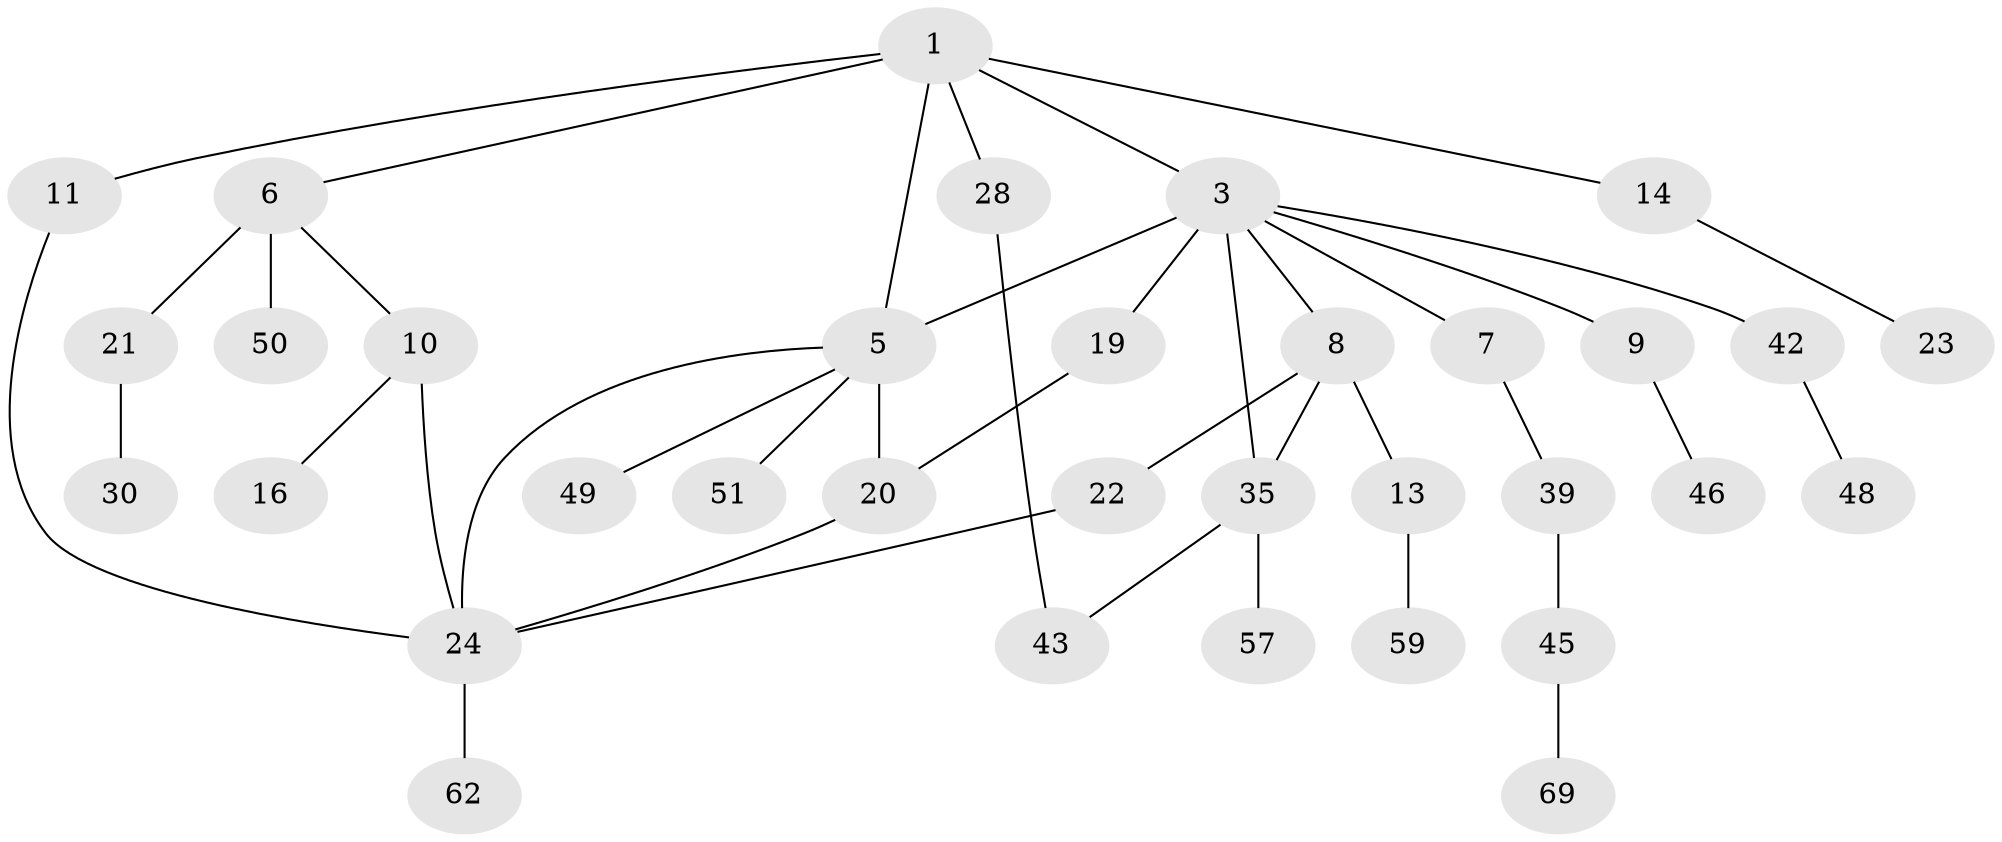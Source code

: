 // original degree distribution, {6: 0.028985507246376812, 3: 0.17391304347826086, 9: 0.014492753623188406, 4: 0.10144927536231885, 2: 0.3188405797101449, 1: 0.34782608695652173, 5: 0.014492753623188406}
// Generated by graph-tools (version 1.1) at 2025/13/03/09/25 04:13:22]
// undirected, 34 vertices, 41 edges
graph export_dot {
graph [start="1"]
  node [color=gray90,style=filled];
  1 [super="+2+68"];
  3 [super="+18+15+4+61"];
  5 [super="+34"];
  6 [super="+33+44+17"];
  7 [super="+55+31"];
  8 [super="+12"];
  9;
  10;
  11 [super="+32"];
  13;
  14;
  16 [super="+26"];
  19 [super="+64+37"];
  20 [super="+58+25"];
  21;
  22;
  23;
  24 [super="+40+47+29"];
  28 [super="+36"];
  30;
  35;
  39;
  42;
  43;
  45;
  46;
  48;
  49;
  50 [super="+52"];
  51;
  57;
  59 [super="+66"];
  62;
  69;
  1 -- 3;
  1 -- 5;
  1 -- 11;
  1 -- 14;
  1 -- 28;
  1 -- 6;
  3 -- 7;
  3 -- 8;
  3 -- 9;
  3 -- 42;
  3 -- 19;
  3 -- 35;
  3 -- 5 [weight=2];
  5 -- 49;
  5 -- 51;
  5 -- 24;
  5 -- 20;
  6 -- 10;
  6 -- 21 [weight=2];
  6 -- 50;
  7 -- 39;
  8 -- 35;
  8 -- 13;
  8 -- 22;
  9 -- 46;
  10 -- 16;
  10 -- 24;
  11 -- 24;
  13 -- 59;
  14 -- 23;
  19 -- 20 [weight=2];
  20 -- 24;
  21 -- 30;
  22 -- 24;
  24 -- 62;
  28 -- 43;
  35 -- 43;
  35 -- 57;
  39 -- 45;
  42 -- 48;
  45 -- 69;
}
